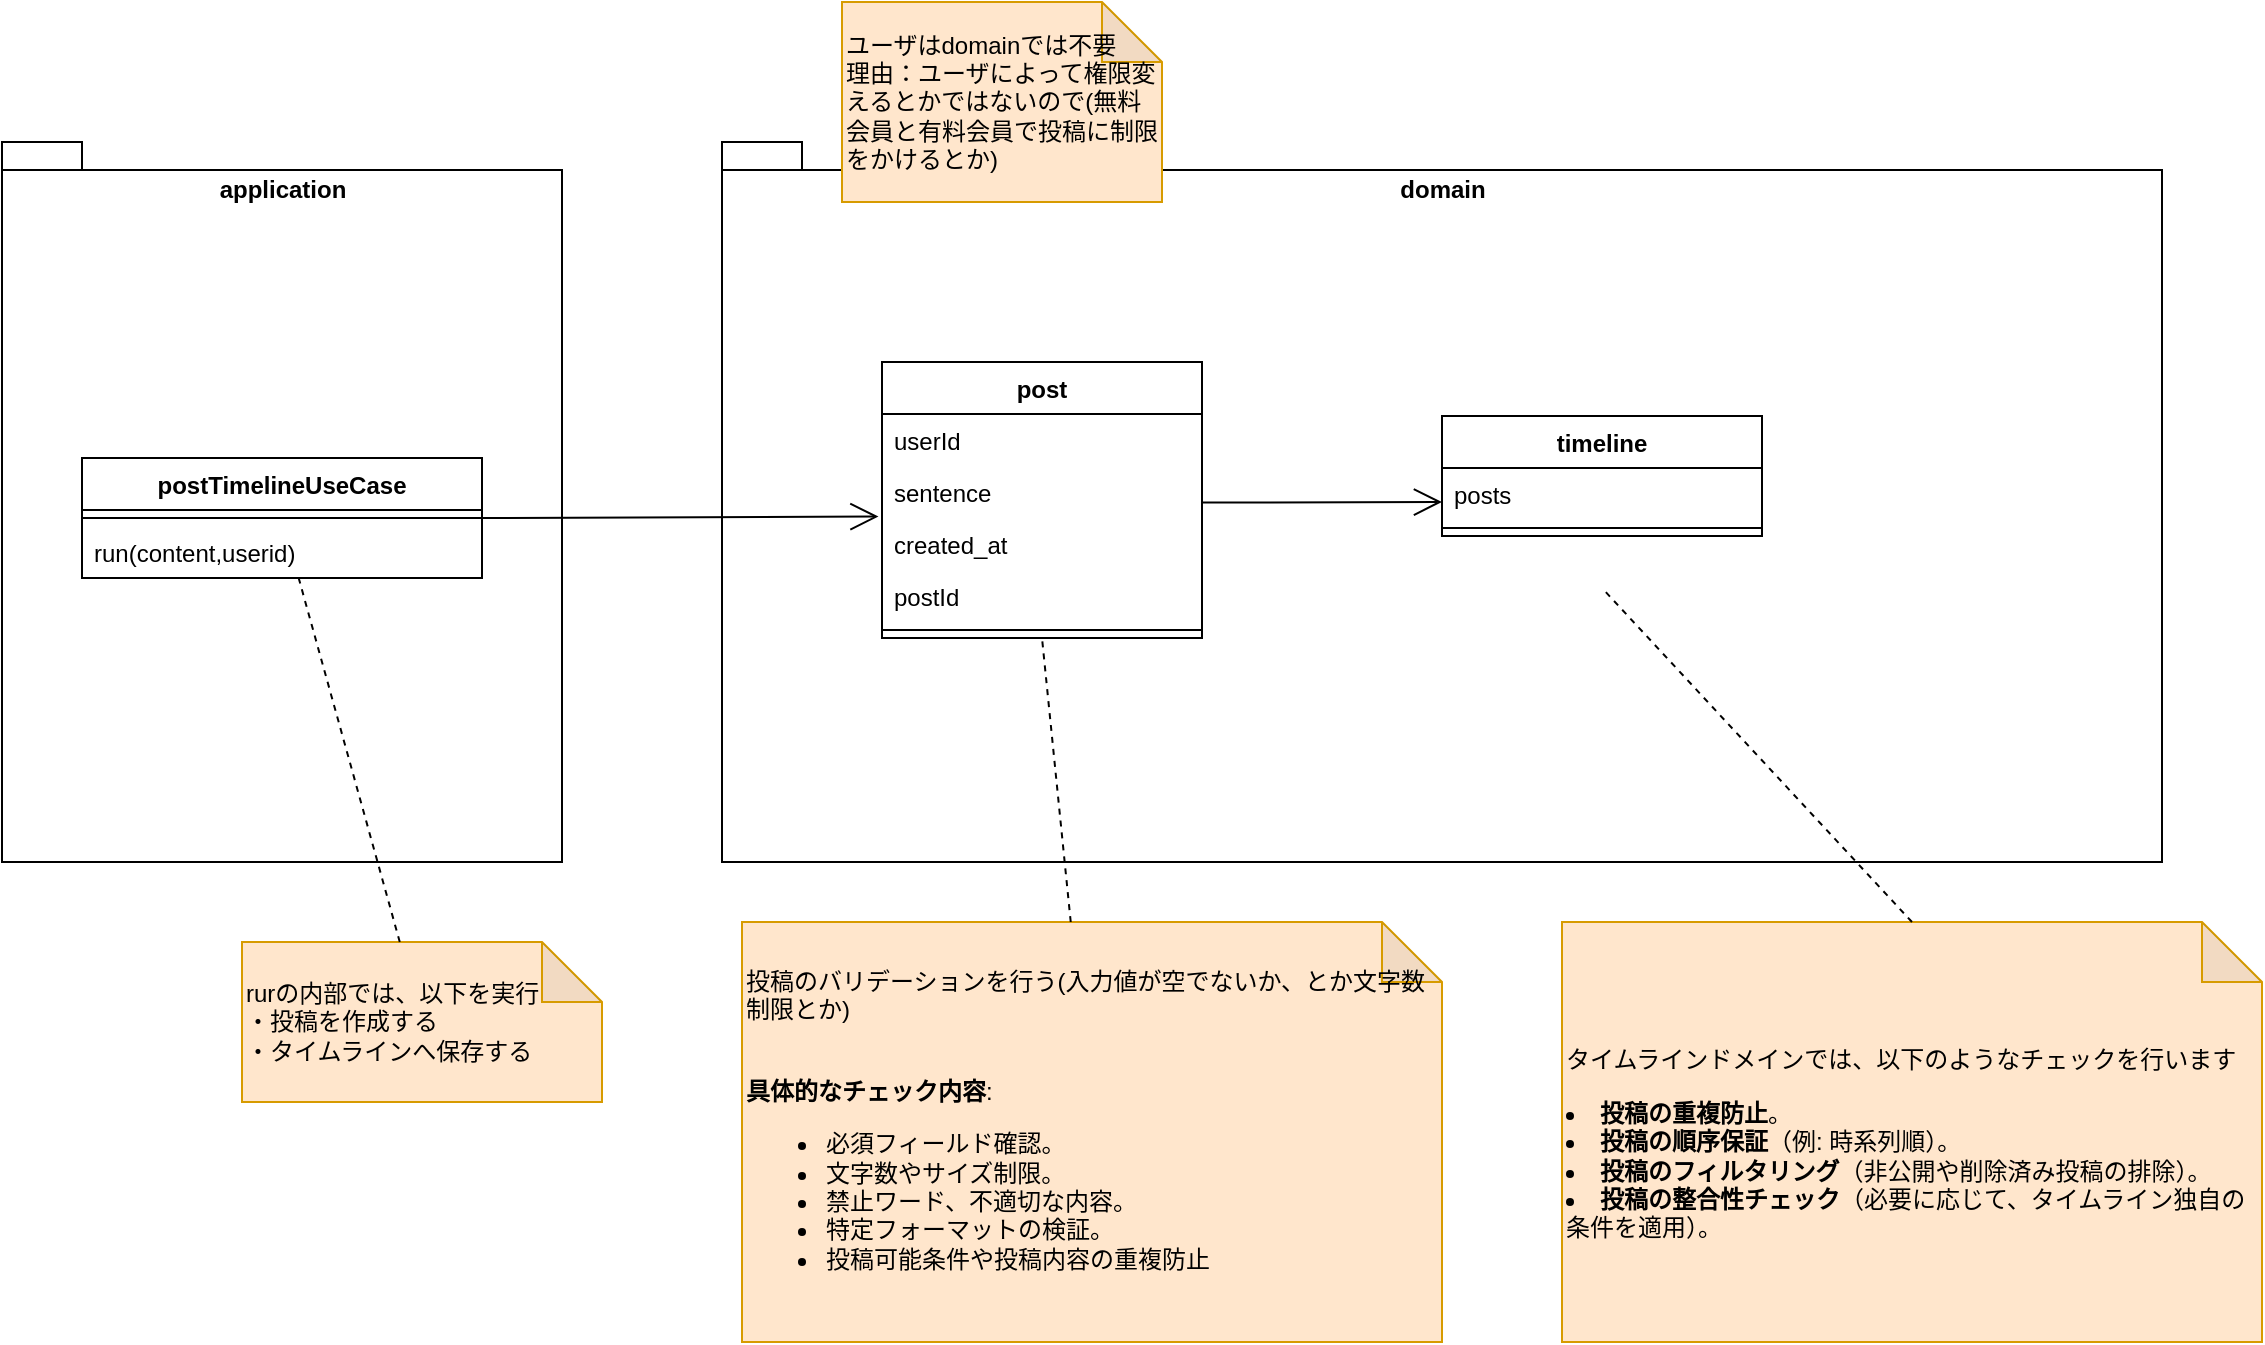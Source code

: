 <mxfile>
    <diagram id="BWV-KbYzjG2PYMJsIZb8" name="ページ1">
        <mxGraphModel dx="616" dy="594" grid="1" gridSize="10" guides="1" tooltips="1" connect="1" arrows="1" fold="1" page="1" pageScale="1" pageWidth="827" pageHeight="1169" math="0" shadow="0">
            <root>
                <mxCell id="0"/>
                <mxCell id="1" parent="0"/>
                <mxCell id="2" value="domain" style="shape=folder;fontStyle=1;spacingTop=10;tabWidth=40;tabHeight=14;tabPosition=left;html=1;fillColor=none;verticalAlign=top;" parent="1" vertex="1">
                    <mxGeometry x="400" y="80" width="720" height="360" as="geometry"/>
                </mxCell>
                <mxCell id="3" value="post" style="swimlane;fontStyle=1;align=center;verticalAlign=top;childLayout=stackLayout;horizontal=1;startSize=26;horizontalStack=0;resizeParent=1;resizeParentMax=0;resizeLast=0;collapsible=1;marginBottom=0;" parent="1" vertex="1">
                    <mxGeometry x="480" y="190" width="160" height="138" as="geometry"/>
                </mxCell>
                <mxCell id="4" value="userId" style="text;strokeColor=none;fillColor=none;align=left;verticalAlign=top;spacingLeft=4;spacingRight=4;overflow=hidden;rotatable=0;points=[[0,0.5],[1,0.5]];portConstraint=eastwest;" parent="3" vertex="1">
                    <mxGeometry y="26" width="160" height="26" as="geometry"/>
                </mxCell>
                <mxCell id="5" value="sentence" style="text;strokeColor=none;fillColor=none;align=left;verticalAlign=top;spacingLeft=4;spacingRight=4;overflow=hidden;rotatable=0;points=[[0,0.5],[1,0.5]];portConstraint=eastwest;" parent="3" vertex="1">
                    <mxGeometry y="52" width="160" height="26" as="geometry"/>
                </mxCell>
                <mxCell id="6" value="created_at" style="text;strokeColor=none;fillColor=none;align=left;verticalAlign=top;spacingLeft=4;spacingRight=4;overflow=hidden;rotatable=0;points=[[0,0.5],[1,0.5]];portConstraint=eastwest;" parent="3" vertex="1">
                    <mxGeometry y="78" width="160" height="26" as="geometry"/>
                </mxCell>
                <mxCell id="7" value="postId" style="text;strokeColor=none;fillColor=none;align=left;verticalAlign=top;spacingLeft=4;spacingRight=4;overflow=hidden;rotatable=0;points=[[0,0.5],[1,0.5]];portConstraint=eastwest;" parent="3" vertex="1">
                    <mxGeometry y="104" width="160" height="26" as="geometry"/>
                </mxCell>
                <mxCell id="9" value="" style="line;strokeWidth=1;fillColor=none;align=left;verticalAlign=middle;spacingTop=-1;spacingLeft=3;spacingRight=3;rotatable=0;labelPosition=right;points=[];portConstraint=eastwest;" parent="3" vertex="1">
                    <mxGeometry y="130" width="160" height="8" as="geometry"/>
                </mxCell>
                <mxCell id="16" value="timeline" style="swimlane;fontStyle=1;align=center;verticalAlign=top;childLayout=stackLayout;horizontal=1;startSize=26;horizontalStack=0;resizeParent=1;resizeParentMax=0;resizeLast=0;collapsible=1;marginBottom=0;" parent="1" vertex="1">
                    <mxGeometry x="760" y="217" width="160" height="60" as="geometry"/>
                </mxCell>
                <mxCell id="43" value="" style="endArrow=open;endFill=1;endSize=12;html=1;" parent="16" edge="1">
                    <mxGeometry width="160" relative="1" as="geometry">
                        <mxPoint x="-120" y="43.27" as="sourcePoint"/>
                        <mxPoint y="43" as="targetPoint"/>
                    </mxGeometry>
                </mxCell>
                <mxCell id="49" value="posts" style="text;strokeColor=none;fillColor=none;align=left;verticalAlign=top;spacingLeft=4;spacingRight=4;overflow=hidden;rotatable=0;points=[[0,0.5],[1,0.5]];portConstraint=eastwest;" parent="16" vertex="1">
                    <mxGeometry y="26" width="160" height="26" as="geometry"/>
                </mxCell>
                <mxCell id="18" value="" style="line;strokeWidth=1;fillColor=none;align=left;verticalAlign=middle;spacingTop=-1;spacingLeft=3;spacingRight=3;rotatable=0;labelPosition=right;points=[];portConstraint=eastwest;" parent="16" vertex="1">
                    <mxGeometry y="52" width="160" height="8" as="geometry"/>
                </mxCell>
                <mxCell id="27" value="application" style="shape=folder;fontStyle=1;spacingTop=10;tabWidth=40;tabHeight=14;tabPosition=left;html=1;fillColor=none;verticalAlign=top;" parent="1" vertex="1">
                    <mxGeometry x="40" y="80" width="280" height="360" as="geometry"/>
                </mxCell>
                <mxCell id="28" value="postTimelineUseCase" style="swimlane;fontStyle=1;align=center;verticalAlign=top;childLayout=stackLayout;horizontal=1;startSize=26;horizontalStack=0;resizeParent=1;resizeParentMax=0;resizeLast=0;collapsible=1;marginBottom=0;fillColor=none;" parent="1" vertex="1">
                    <mxGeometry x="80" y="238" width="200" height="60" as="geometry"/>
                </mxCell>
                <mxCell id="29" value="" style="line;strokeWidth=1;fillColor=none;align=left;verticalAlign=middle;spacingTop=-1;spacingLeft=3;spacingRight=3;rotatable=0;labelPosition=right;points=[];portConstraint=eastwest;" parent="28" vertex="1">
                    <mxGeometry y="26" width="200" height="8" as="geometry"/>
                </mxCell>
                <mxCell id="30" value="run(content,userid)" style="text;strokeColor=none;fillColor=none;align=left;verticalAlign=top;spacingLeft=4;spacingRight=4;overflow=hidden;rotatable=0;points=[[0,0.5],[1,0.5]];portConstraint=eastwest;" parent="28" vertex="1">
                    <mxGeometry y="34" width="200" height="26" as="geometry"/>
                </mxCell>
                <mxCell id="34" value="投稿のバリデーションを行う(入力値が空でないか、とか文字数制限とか)&lt;br&gt;&lt;br&gt;&lt;p&gt;&lt;strong&gt;具体的なチェック内容&lt;/strong&gt;:&lt;/p&gt;&lt;ul&gt;&lt;li&gt;必須フィールド確認。&lt;/li&gt;&lt;li&gt;文字数やサイズ制限。&lt;/li&gt;&lt;li&gt;禁止ワード、不適切な内容。&lt;/li&gt;&lt;li&gt;特定フォーマットの検証。&lt;/li&gt;&lt;li&gt;投稿可能条件や投稿内容の重複防止&lt;/li&gt;&lt;/ul&gt;" style="shape=note;whiteSpace=wrap;html=1;backgroundOutline=1;darkOpacity=0.05;fillColor=#ffe6cc;strokeColor=#d79b00;align=left;" parent="1" vertex="1">
                    <mxGeometry x="410" y="470" width="350" height="210" as="geometry"/>
                </mxCell>
                <mxCell id="38" value="rurの内部では、以下を実行&lt;br&gt;・投稿を作成する&lt;br&gt;・タイムラインへ保存する" style="shape=note;whiteSpace=wrap;html=1;backgroundOutline=1;darkOpacity=0.05;fillColor=#ffe6cc;strokeColor=#d79b00;align=left;" parent="1" vertex="1">
                    <mxGeometry x="160" y="480" width="180" height="80" as="geometry"/>
                </mxCell>
                <mxCell id="39" value="" style="endArrow=none;dashed=1;html=1;" parent="1" source="38" target="28" edge="1">
                    <mxGeometry width="50" height="50" relative="1" as="geometry">
                        <mxPoint x="60" y="400" as="sourcePoint"/>
                        <mxPoint x="259.401" y="446" as="targetPoint"/>
                    </mxGeometry>
                </mxCell>
                <mxCell id="40" value="" style="endArrow=open;endFill=1;endSize=12;html=1;entryX=-0.011;entryY=0.972;entryDx=0;entryDy=0;entryPerimeter=0;" parent="1" target="5" edge="1">
                    <mxGeometry width="160" relative="1" as="geometry">
                        <mxPoint x="280" y="268" as="sourcePoint"/>
                        <mxPoint x="440" y="268" as="targetPoint"/>
                    </mxGeometry>
                </mxCell>
                <mxCell id="44" value="ユーザはdomainでは不要&lt;br&gt;理由：ユーザによって権限変えるとかではないので(無料会員と有料会員で投稿に制限をかけるとか)" style="shape=note;whiteSpace=wrap;html=1;backgroundOutline=1;darkOpacity=0.05;fillColor=#ffe6cc;strokeColor=#d79b00;align=left;" parent="1" vertex="1">
                    <mxGeometry x="460" y="10" width="160" height="100" as="geometry"/>
                </mxCell>
                <mxCell id="50" value="" style="endArrow=none;dashed=1;html=1;entryX=0.5;entryY=1;entryDx=0;entryDy=0;" parent="1" source="34" target="3" edge="1">
                    <mxGeometry width="50" height="50" relative="1" as="geometry">
                        <mxPoint x="248.889" y="490.0" as="sourcePoint"/>
                        <mxPoint x="556.48" y="359.096" as="targetPoint"/>
                    </mxGeometry>
                </mxCell>
                <mxCell id="51" value="&lt;p&gt;タイムラインドメインでは、以下のようなチェックを行います&lt;/p&gt;&lt;li&gt;&lt;strong style=&quot;background-color: initial;&quot;&gt;投稿の重複防止&lt;/strong&gt;&lt;span style=&quot;background-color: initial;&quot;&gt;。&lt;/span&gt;&lt;br&gt;&lt;/li&gt;&lt;li&gt;&lt;strong&gt;投稿の順序保証&lt;/strong&gt;（例: 時系列順）。&lt;/li&gt;&lt;li&gt;&lt;strong&gt;投稿のフィルタリング&lt;/strong&gt;（非公開や削除済み投稿の排除）。&lt;/li&gt;&lt;li&gt;&lt;strong&gt;投稿の整合性チェック&lt;/strong&gt;（必要に応じて、タイムライン独自の条件を適用）。&lt;/li&gt;" style="shape=note;whiteSpace=wrap;html=1;backgroundOutline=1;darkOpacity=0.05;fillColor=#ffe6cc;strokeColor=#d79b00;align=left;" parent="1" vertex="1">
                    <mxGeometry x="820" y="470" width="350" height="210" as="geometry"/>
                </mxCell>
                <mxCell id="52" value="" style="endArrow=none;dashed=1;html=1;entryX=0.5;entryY=1;entryDx=0;entryDy=0;exitX=0.5;exitY=0;exitDx=0;exitDy=0;exitPerimeter=0;" parent="1" source="51" edge="1">
                    <mxGeometry width="50" height="50" relative="1" as="geometry">
                        <mxPoint x="854.372" y="445.0" as="sourcePoint"/>
                        <mxPoint x="840" y="303.0" as="targetPoint"/>
                    </mxGeometry>
                </mxCell>
            </root>
        </mxGraphModel>
    </diagram>
</mxfile>